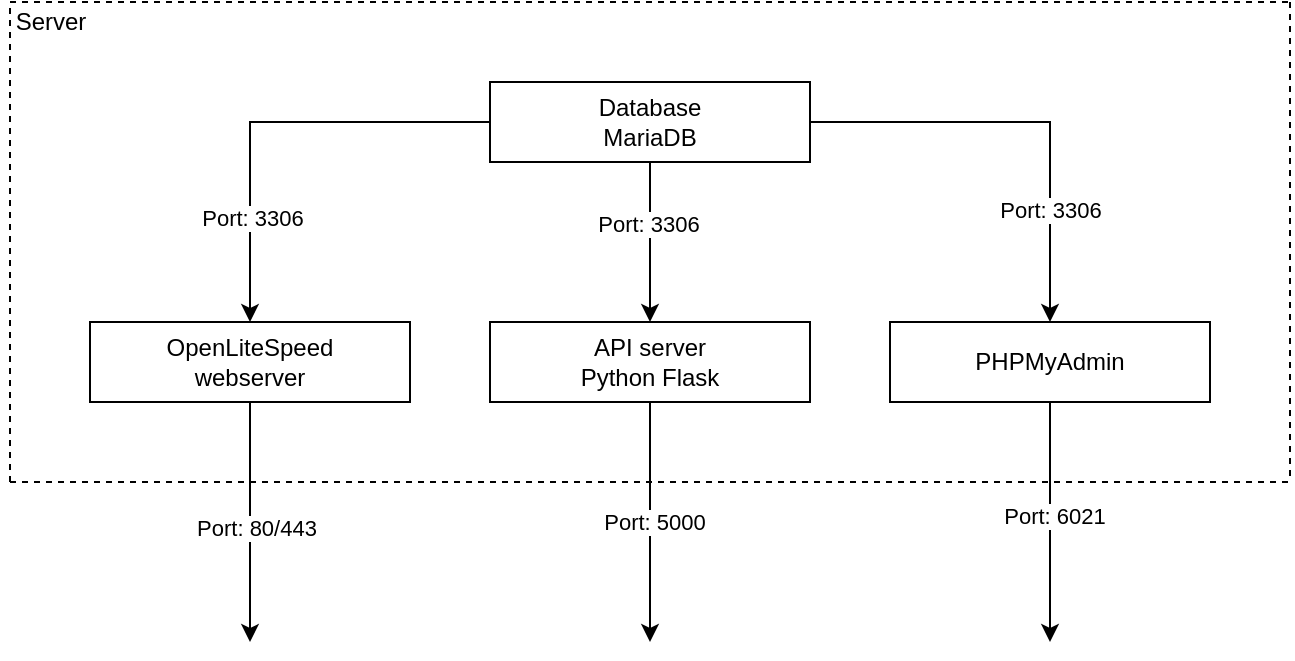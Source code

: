 <mxfile>
    <diagram id="L-PatJFs4NS7CycNwJ39" name="Page-1">
        <mxGraphModel dx="812" dy="489" grid="1" gridSize="10" guides="1" tooltips="1" connect="1" arrows="1" fold="1" page="1" pageScale="1" pageWidth="827" pageHeight="1169" math="0" shadow="0">
            <root>
                <mxCell id="0"/>
                <mxCell id="1" parent="0"/>
                <mxCell id="Eax5O-Pw2O2p0r8wK2cG-12" style="edgeStyle=orthogonalEdgeStyle;rounded=0;orthogonalLoop=1;jettySize=auto;html=1;" parent="1" source="Eax5O-Pw2O2p0r8wK2cG-2" edge="1">
                    <mxGeometry relative="1" as="geometry">
                        <mxPoint x="200" y="520" as="targetPoint"/>
                    </mxGeometry>
                </mxCell>
                <mxCell id="Eax5O-Pw2O2p0r8wK2cG-15" value="Port: 80/443" style="edgeLabel;html=1;align=center;verticalAlign=middle;resizable=0;points=[];" parent="Eax5O-Pw2O2p0r8wK2cG-12" vertex="1" connectable="0">
                    <mxGeometry x="0.046" y="2" relative="1" as="geometry">
                        <mxPoint as="offset"/>
                    </mxGeometry>
                </mxCell>
                <mxCell id="Eax5O-Pw2O2p0r8wK2cG-2" value="OpenLiteSpeed&lt;br&gt;webserver" style="rounded=0;whiteSpace=wrap;html=1;" parent="1" vertex="1">
                    <mxGeometry x="120" y="360" width="160" height="40" as="geometry"/>
                </mxCell>
                <mxCell id="Eax5O-Pw2O2p0r8wK2cG-13" style="edgeStyle=orthogonalEdgeStyle;rounded=0;orthogonalLoop=1;jettySize=auto;html=1;" parent="1" source="Eax5O-Pw2O2p0r8wK2cG-3" edge="1">
                    <mxGeometry relative="1" as="geometry">
                        <mxPoint x="400" y="520" as="targetPoint"/>
                    </mxGeometry>
                </mxCell>
                <mxCell id="Eax5O-Pw2O2p0r8wK2cG-16" value="Port: 5000" style="edgeLabel;html=1;align=center;verticalAlign=middle;resizable=0;points=[];" parent="Eax5O-Pw2O2p0r8wK2cG-13" vertex="1" connectable="0">
                    <mxGeometry x="0.004" y="1" relative="1" as="geometry">
                        <mxPoint as="offset"/>
                    </mxGeometry>
                </mxCell>
                <mxCell id="Eax5O-Pw2O2p0r8wK2cG-3" value="API server&lt;br&gt;Python Flask" style="rounded=0;whiteSpace=wrap;html=1;" parent="1" vertex="1">
                    <mxGeometry x="320" y="360" width="160" height="40" as="geometry"/>
                </mxCell>
                <mxCell id="Eax5O-Pw2O2p0r8wK2cG-14" style="edgeStyle=orthogonalEdgeStyle;rounded=0;orthogonalLoop=1;jettySize=auto;html=1;" parent="1" source="Eax5O-Pw2O2p0r8wK2cG-4" edge="1">
                    <mxGeometry relative="1" as="geometry">
                        <mxPoint x="600" y="520" as="targetPoint"/>
                    </mxGeometry>
                </mxCell>
                <mxCell id="Eax5O-Pw2O2p0r8wK2cG-17" value="Port: 6021" style="edgeLabel;html=1;align=center;verticalAlign=middle;resizable=0;points=[];" parent="Eax5O-Pw2O2p0r8wK2cG-14" vertex="1" connectable="0">
                    <mxGeometry x="-0.058" y="2" relative="1" as="geometry">
                        <mxPoint as="offset"/>
                    </mxGeometry>
                </mxCell>
                <mxCell id="Eax5O-Pw2O2p0r8wK2cG-4" value="PHPMyAdmin" style="rounded=0;whiteSpace=wrap;html=1;" parent="1" vertex="1">
                    <mxGeometry x="520" y="360" width="160" height="40" as="geometry"/>
                </mxCell>
                <mxCell id="Eax5O-Pw2O2p0r8wK2cG-6" style="edgeStyle=orthogonalEdgeStyle;rounded=0;orthogonalLoop=1;jettySize=auto;html=1;entryX=0.5;entryY=0;entryDx=0;entryDy=0;" parent="1" source="Eax5O-Pw2O2p0r8wK2cG-5" target="Eax5O-Pw2O2p0r8wK2cG-2" edge="1">
                    <mxGeometry relative="1" as="geometry"/>
                </mxCell>
                <mxCell id="Eax5O-Pw2O2p0r8wK2cG-9" value="Port: 3306" style="edgeLabel;html=1;align=center;verticalAlign=middle;resizable=0;points=[];" parent="Eax5O-Pw2O2p0r8wK2cG-6" vertex="1" connectable="0">
                    <mxGeometry x="0.528" y="1" relative="1" as="geometry">
                        <mxPoint as="offset"/>
                    </mxGeometry>
                </mxCell>
                <mxCell id="Eax5O-Pw2O2p0r8wK2cG-7" style="edgeStyle=orthogonalEdgeStyle;rounded=0;orthogonalLoop=1;jettySize=auto;html=1;entryX=0.5;entryY=0;entryDx=0;entryDy=0;" parent="1" source="Eax5O-Pw2O2p0r8wK2cG-5" target="Eax5O-Pw2O2p0r8wK2cG-3" edge="1">
                    <mxGeometry relative="1" as="geometry"/>
                </mxCell>
                <mxCell id="Eax5O-Pw2O2p0r8wK2cG-10" value="Port: 3306" style="edgeLabel;html=1;align=center;verticalAlign=middle;resizable=0;points=[];" parent="Eax5O-Pw2O2p0r8wK2cG-7" vertex="1" connectable="0">
                    <mxGeometry x="-0.227" y="-1" relative="1" as="geometry">
                        <mxPoint as="offset"/>
                    </mxGeometry>
                </mxCell>
                <mxCell id="Eax5O-Pw2O2p0r8wK2cG-8" style="edgeStyle=orthogonalEdgeStyle;rounded=0;orthogonalLoop=1;jettySize=auto;html=1;entryX=0.5;entryY=0;entryDx=0;entryDy=0;" parent="1" source="Eax5O-Pw2O2p0r8wK2cG-5" target="Eax5O-Pw2O2p0r8wK2cG-4" edge="1">
                    <mxGeometry relative="1" as="geometry"/>
                </mxCell>
                <mxCell id="Eax5O-Pw2O2p0r8wK2cG-11" value="Port: 3306" style="edgeLabel;html=1;align=center;verticalAlign=middle;resizable=0;points=[];" parent="Eax5O-Pw2O2p0r8wK2cG-8" vertex="1" connectable="0">
                    <mxGeometry x="0.493" relative="1" as="geometry">
                        <mxPoint as="offset"/>
                    </mxGeometry>
                </mxCell>
                <mxCell id="Eax5O-Pw2O2p0r8wK2cG-5" value="Database&lt;br&gt;MariaDB" style="rounded=0;whiteSpace=wrap;html=1;" parent="1" vertex="1">
                    <mxGeometry x="320" y="240" width="160" height="40" as="geometry"/>
                </mxCell>
                <mxCell id="Eax5O-Pw2O2p0r8wK2cG-18" value="" style="endArrow=none;dashed=1;html=1;" parent="1" edge="1">
                    <mxGeometry width="50" height="50" relative="1" as="geometry">
                        <mxPoint x="80" y="440" as="sourcePoint"/>
                        <mxPoint x="720" y="440" as="targetPoint"/>
                    </mxGeometry>
                </mxCell>
                <mxCell id="Eax5O-Pw2O2p0r8wK2cG-19" value="" style="endArrow=none;dashed=1;html=1;" parent="1" edge="1">
                    <mxGeometry width="50" height="50" relative="1" as="geometry">
                        <mxPoint x="80" y="200" as="sourcePoint"/>
                        <mxPoint x="720" y="200" as="targetPoint"/>
                    </mxGeometry>
                </mxCell>
                <mxCell id="Eax5O-Pw2O2p0r8wK2cG-20" value="" style="endArrow=none;dashed=1;html=1;" parent="1" edge="1">
                    <mxGeometry width="50" height="50" relative="1" as="geometry">
                        <mxPoint x="720" y="200" as="sourcePoint"/>
                        <mxPoint x="720" y="440" as="targetPoint"/>
                    </mxGeometry>
                </mxCell>
                <mxCell id="Eax5O-Pw2O2p0r8wK2cG-21" value="" style="endArrow=none;dashed=1;html=1;" parent="1" edge="1">
                    <mxGeometry width="50" height="50" relative="1" as="geometry">
                        <mxPoint x="80" y="440" as="sourcePoint"/>
                        <mxPoint x="80" y="200" as="targetPoint"/>
                    </mxGeometry>
                </mxCell>
                <mxCell id="Eax5O-Pw2O2p0r8wK2cG-22" value="Server" style="text;html=1;align=center;verticalAlign=middle;resizable=0;points=[];autosize=1;strokeColor=none;" parent="1" vertex="1">
                    <mxGeometry x="75" y="200" width="50" height="20" as="geometry"/>
                </mxCell>
            </root>
        </mxGraphModel>
    </diagram>
</mxfile>
